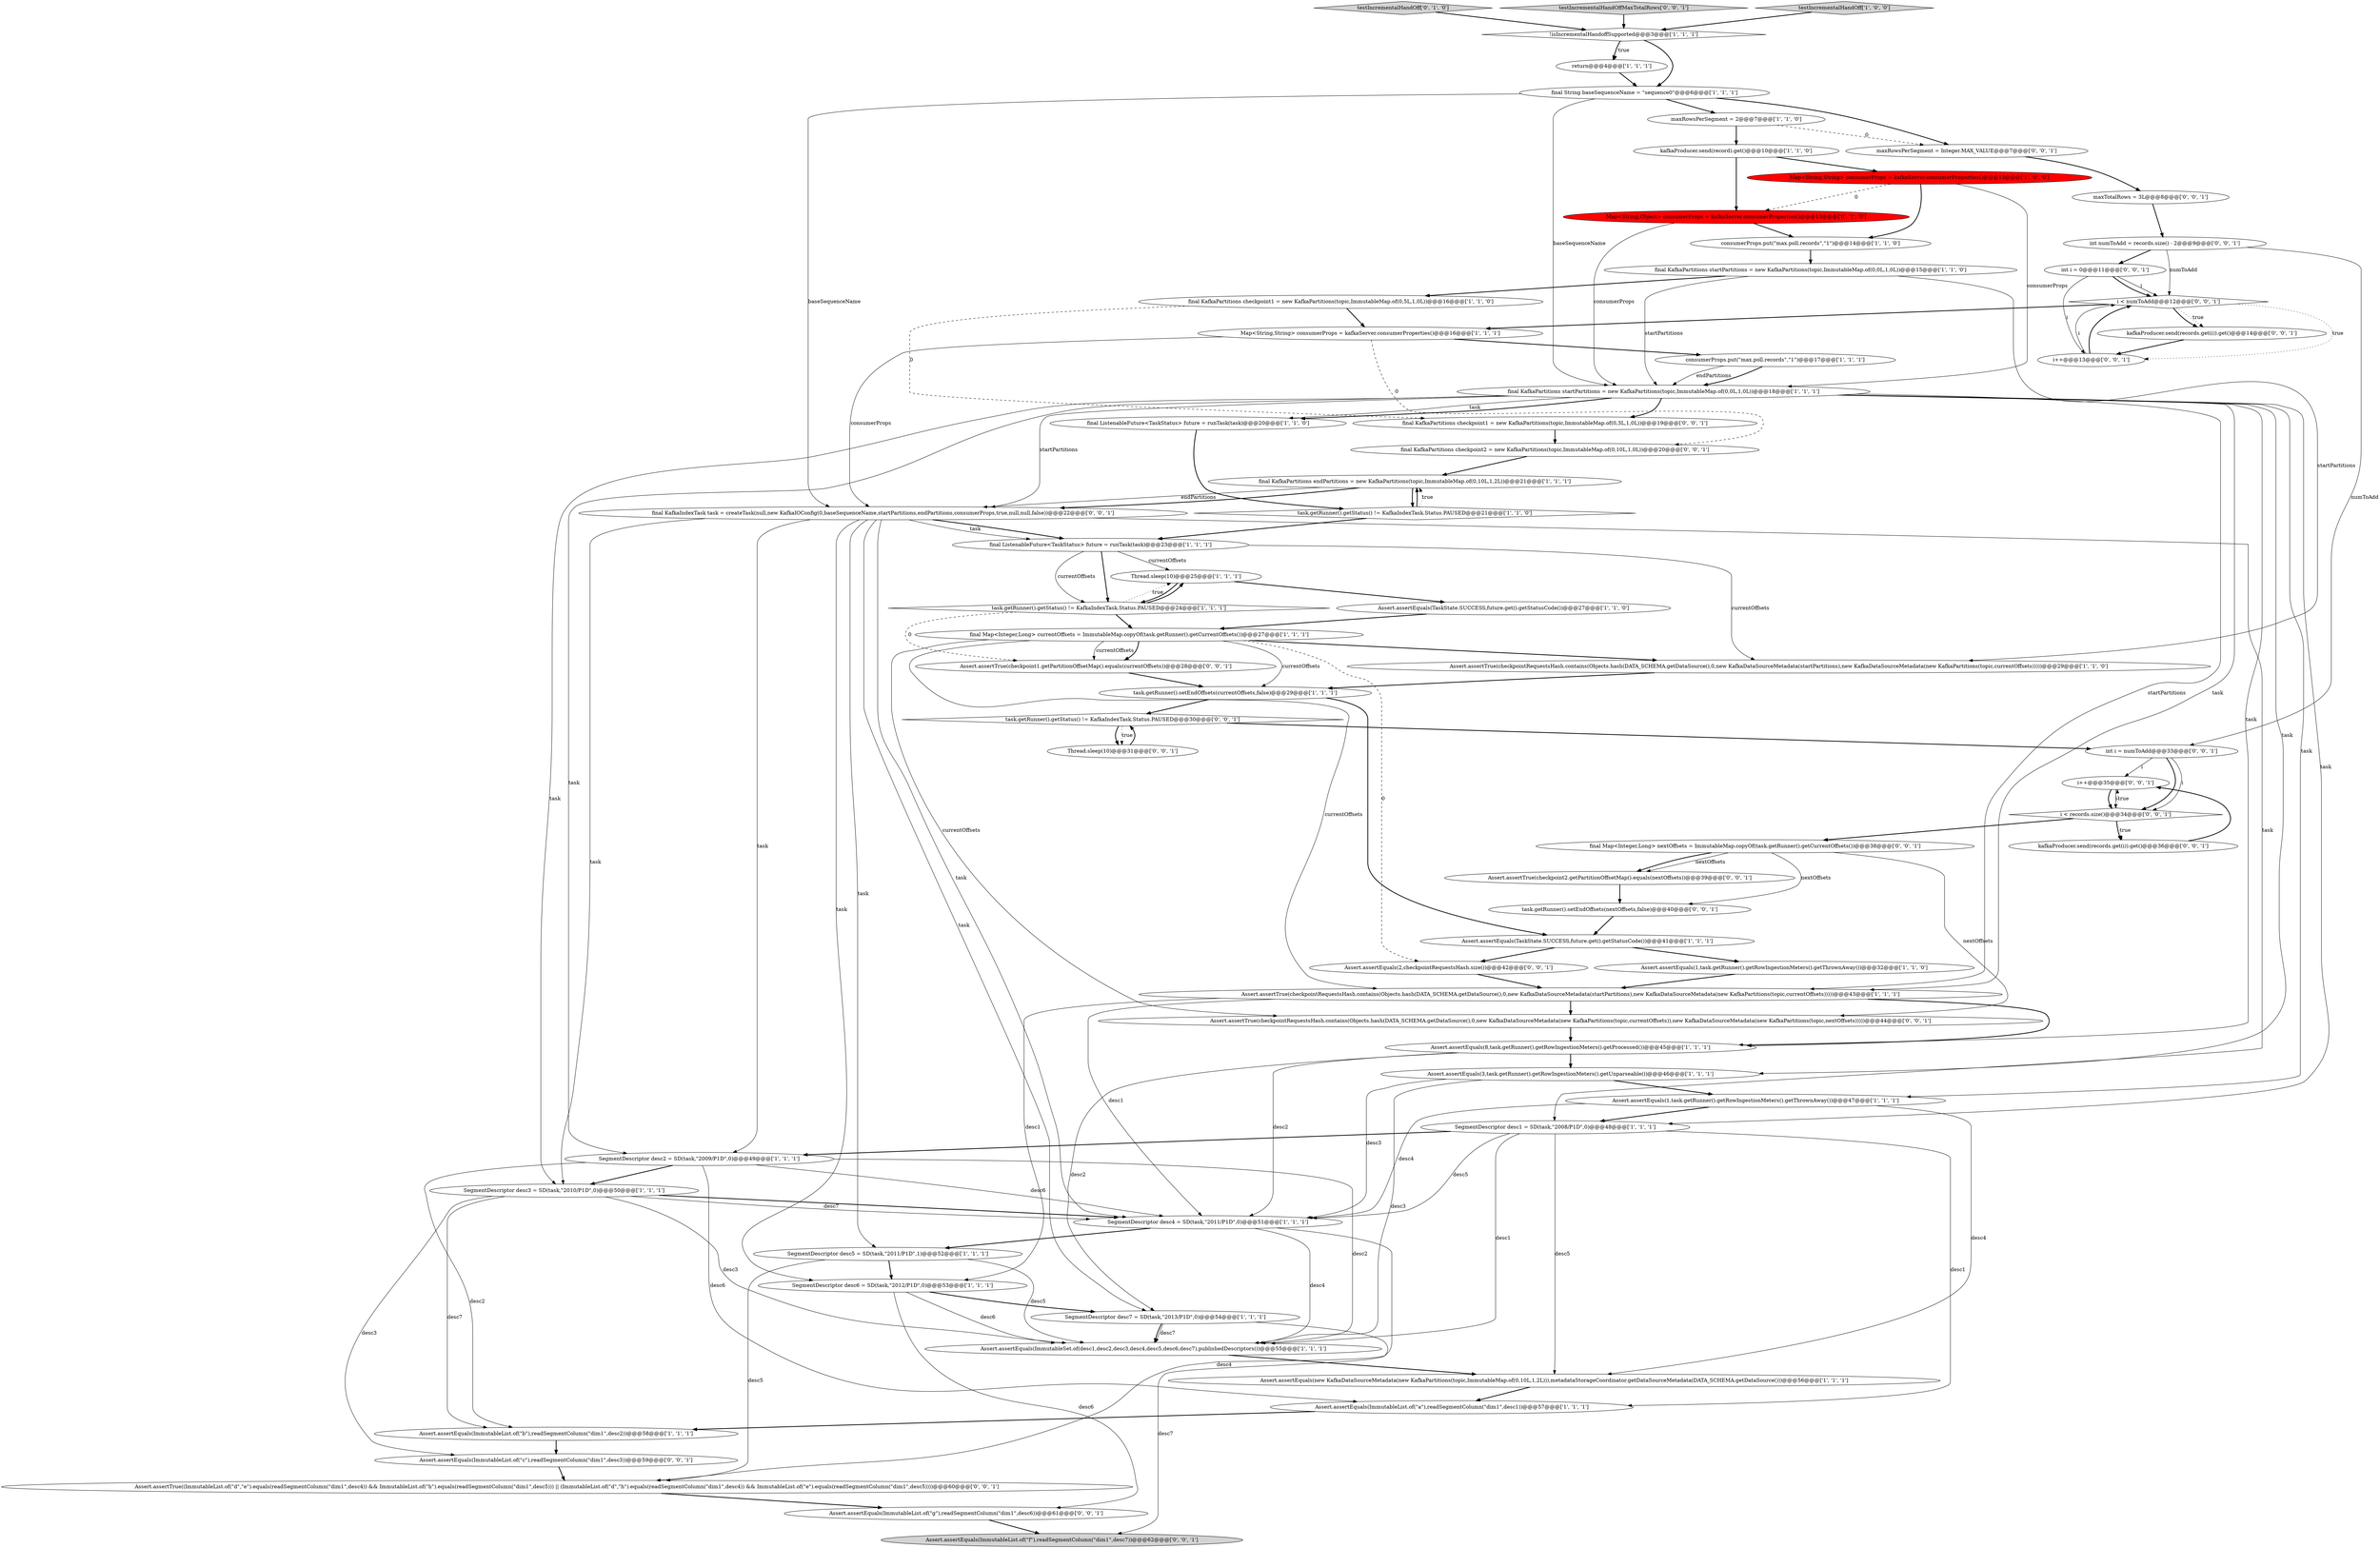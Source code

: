 digraph {
10 [style = filled, label = "Assert.assertEquals(8,task.getRunner().getRowIngestionMeters().getProcessed())@@@45@@@['1', '1', '1']", fillcolor = white, shape = ellipse image = "AAA0AAABBB1BBB"];
49 [style = filled, label = "Assert.assertTrue(checkpoint1.getPartitionOffsetMap().equals(currentOffsets))@@@28@@@['0', '0', '1']", fillcolor = white, shape = ellipse image = "AAA0AAABBB3BBB"];
33 [style = filled, label = "SegmentDescriptor desc1 = SD(task,\"2008/P1D\",0)@@@48@@@['1', '1', '1']", fillcolor = white, shape = ellipse image = "AAA0AAABBB1BBB"];
61 [style = filled, label = "i++@@@13@@@['0', '0', '1']", fillcolor = white, shape = ellipse image = "AAA0AAABBB3BBB"];
9 [style = filled, label = "final KafkaPartitions startPartitions = new KafkaPartitions(topic,ImmutableMap.of(0,0L,1,0L))@@@15@@@['1', '1', '0']", fillcolor = white, shape = ellipse image = "AAA0AAABBB1BBB"];
56 [style = filled, label = "i++@@@35@@@['0', '0', '1']", fillcolor = white, shape = ellipse image = "AAA0AAABBB3BBB"];
6 [style = filled, label = "Assert.assertEquals(1,task.getRunner().getRowIngestionMeters().getThrownAway())@@@47@@@['1', '1', '1']", fillcolor = white, shape = ellipse image = "AAA0AAABBB1BBB"];
17 [style = filled, label = "SegmentDescriptor desc4 = SD(task,\"2011/P1D\",0)@@@51@@@['1', '1', '1']", fillcolor = white, shape = ellipse image = "AAA0AAABBB1BBB"];
2 [style = filled, label = "Thread.sleep(10)@@@25@@@['1', '1', '1']", fillcolor = white, shape = ellipse image = "AAA0AAABBB1BBB"];
38 [style = filled, label = "Assert.assertEquals(ImmutableList.of(\"b\"),readSegmentColumn(\"dim1\",desc2))@@@58@@@['1', '1', '1']", fillcolor = white, shape = ellipse image = "AAA0AAABBB1BBB"];
41 [style = filled, label = "testIncrementalHandOff['0', '1', '0']", fillcolor = lightgray, shape = diamond image = "AAA0AAABBB2BBB"];
51 [style = filled, label = "Assert.assertTrue(checkpointRequestsHash.contains(Objects.hash(DATA_SCHEMA.getDataSource(),0,new KafkaDataSourceMetadata(new KafkaPartitions(topic,currentOffsets)),new KafkaDataSourceMetadata(new KafkaPartitions(topic,nextOffsets)))))@@@44@@@['0', '0', '1']", fillcolor = white, shape = ellipse image = "AAA0AAABBB3BBB"];
63 [style = filled, label = "Assert.assertEquals(ImmutableList.of(\"c\"),readSegmentColumn(\"dim1\",desc3))@@@59@@@['0', '0', '1']", fillcolor = white, shape = ellipse image = "AAA0AAABBB3BBB"];
0 [style = filled, label = "final Map<Integer,Long> currentOffsets = ImmutableMap.copyOf(task.getRunner().getCurrentOffsets())@@@27@@@['1', '1', '1']", fillcolor = white, shape = ellipse image = "AAA0AAABBB1BBB"];
22 [style = filled, label = "Assert.assertEquals(ImmutableList.of(\"a\"),readSegmentColumn(\"dim1\",desc1))@@@57@@@['1', '1', '1']", fillcolor = white, shape = ellipse image = "AAA0AAABBB1BBB"];
52 [style = filled, label = "int i = numToAdd@@@33@@@['0', '0', '1']", fillcolor = white, shape = ellipse image = "AAA0AAABBB3BBB"];
47 [style = filled, label = "i < numToAdd@@@12@@@['0', '0', '1']", fillcolor = white, shape = diamond image = "AAA0AAABBB3BBB"];
40 [style = filled, label = "Map<String,Object> consumerProps = kafkaServer.consumerProperties()@@@13@@@['0', '1', '0']", fillcolor = red, shape = ellipse image = "AAA1AAABBB2BBB"];
58 [style = filled, label = "Assert.assertEquals(2,checkpointRequestsHash.size())@@@42@@@['0', '0', '1']", fillcolor = white, shape = ellipse image = "AAA0AAABBB3BBB"];
20 [style = filled, label = "maxRowsPerSegment = 2@@@7@@@['1', '1', '0']", fillcolor = white, shape = ellipse image = "AAA0AAABBB1BBB"];
44 [style = filled, label = "Thread.sleep(10)@@@31@@@['0', '0', '1']", fillcolor = white, shape = ellipse image = "AAA0AAABBB3BBB"];
21 [style = filled, label = "Assert.assertEquals(TaskState.SUCCESS,future.get().getStatusCode())@@@41@@@['1', '1', '1']", fillcolor = white, shape = ellipse image = "AAA0AAABBB1BBB"];
12 [style = filled, label = "consumerProps.put(\"max.poll.records\",\"1\")@@@17@@@['1', '1', '1']", fillcolor = white, shape = ellipse image = "AAA0AAABBB1BBB"];
19 [style = filled, label = "return@@@4@@@['1', '1', '1']", fillcolor = white, shape = ellipse image = "AAA0AAABBB1BBB"];
42 [style = filled, label = "kafkaProducer.send(records.get(i)).get()@@@14@@@['0', '0', '1']", fillcolor = white, shape = ellipse image = "AAA0AAABBB3BBB"];
4 [style = filled, label = "final KafkaPartitions startPartitions = new KafkaPartitions(topic,ImmutableMap.of(0,0L,1,0L))@@@18@@@['1', '1', '1']", fillcolor = white, shape = ellipse image = "AAA0AAABBB1BBB"];
24 [style = filled, label = "final String baseSequenceName = \"sequence0\"@@@6@@@['1', '1', '1']", fillcolor = white, shape = ellipse image = "AAA0AAABBB1BBB"];
50 [style = filled, label = "Assert.assertEquals(ImmutableList.of(\"g\"),readSegmentColumn(\"dim1\",desc6))@@@61@@@['0', '0', '1']", fillcolor = white, shape = ellipse image = "AAA0AAABBB3BBB"];
60 [style = filled, label = "int i = 0@@@11@@@['0', '0', '1']", fillcolor = white, shape = ellipse image = "AAA0AAABBB3BBB"];
7 [style = filled, label = "Assert.assertTrue(checkpointRequestsHash.contains(Objects.hash(DATA_SCHEMA.getDataSource(),0,new KafkaDataSourceMetadata(startPartitions),new KafkaDataSourceMetadata(new KafkaPartitions(topic,currentOffsets)))))@@@29@@@['1', '1', '0']", fillcolor = white, shape = ellipse image = "AAA0AAABBB1BBB"];
3 [style = filled, label = "kafkaProducer.send(record).get()@@@10@@@['1', '1', '0']", fillcolor = white, shape = ellipse image = "AAA0AAABBB1BBB"];
18 [style = filled, label = "task.getRunner().getStatus() != KafkaIndexTask.Status.PAUSED@@@21@@@['1', '1', '0']", fillcolor = white, shape = diamond image = "AAA0AAABBB1BBB"];
25 [style = filled, label = "consumerProps.put(\"max.poll.records\",\"1\")@@@14@@@['1', '1', '0']", fillcolor = white, shape = ellipse image = "AAA0AAABBB1BBB"];
48 [style = filled, label = "testIncrementalHandOffMaxTotalRows['0', '0', '1']", fillcolor = lightgray, shape = diamond image = "AAA0AAABBB3BBB"];
57 [style = filled, label = "final KafkaPartitions checkpoint2 = new KafkaPartitions(topic,ImmutableMap.of(0,10L,1,0L))@@@20@@@['0', '0', '1']", fillcolor = white, shape = ellipse image = "AAA0AAABBB3BBB"];
8 [style = filled, label = "!isIncrementalHandoffSupported@@@3@@@['1', '1', '1']", fillcolor = white, shape = diamond image = "AAA0AAABBB1BBB"];
34 [style = filled, label = "SegmentDescriptor desc7 = SD(task,\"2013/P1D\",0)@@@54@@@['1', '1', '1']", fillcolor = white, shape = ellipse image = "AAA0AAABBB1BBB"];
68 [style = filled, label = "final KafkaIndexTask task = createTask(null,new KafkaIOConfig(0,baseSequenceName,startPartitions,endPartitions,consumerProps,true,null,null,false))@@@22@@@['0', '0', '1']", fillcolor = white, shape = ellipse image = "AAA0AAABBB3BBB"];
27 [style = filled, label = "Assert.assertEquals(new KafkaDataSourceMetadata(new KafkaPartitions(topic,ImmutableMap.of(0,10L,1,2L))),metadataStorageCoordinator.getDataSourceMetadata(DATA_SCHEMA.getDataSource()))@@@56@@@['1', '1', '1']", fillcolor = white, shape = ellipse image = "AAA0AAABBB1BBB"];
54 [style = filled, label = "task.getRunner().getStatus() != KafkaIndexTask.Status.PAUSED@@@30@@@['0', '0', '1']", fillcolor = white, shape = diamond image = "AAA0AAABBB3BBB"];
26 [style = filled, label = "SegmentDescriptor desc5 = SD(task,\"2011/P1D\",1)@@@52@@@['1', '1', '1']", fillcolor = white, shape = ellipse image = "AAA0AAABBB1BBB"];
30 [style = filled, label = "SegmentDescriptor desc2 = SD(task,\"2009/P1D\",0)@@@49@@@['1', '1', '1']", fillcolor = white, shape = ellipse image = "AAA0AAABBB1BBB"];
13 [style = filled, label = "task.getRunner().getStatus() != KafkaIndexTask.Status.PAUSED@@@24@@@['1', '1', '1']", fillcolor = white, shape = diamond image = "AAA0AAABBB1BBB"];
31 [style = filled, label = "Map<String,String> consumerProps = kafkaServer.consumerProperties()@@@13@@@['1', '0', '0']", fillcolor = red, shape = ellipse image = "AAA1AAABBB1BBB"];
43 [style = filled, label = "int numToAdd = records.size() - 2@@@9@@@['0', '0', '1']", fillcolor = white, shape = ellipse image = "AAA0AAABBB3BBB"];
23 [style = filled, label = "Assert.assertEquals(3,task.getRunner().getRowIngestionMeters().getUnparseable())@@@46@@@['1', '1', '1']", fillcolor = white, shape = ellipse image = "AAA0AAABBB1BBB"];
29 [style = filled, label = "final KafkaPartitions checkpoint1 = new KafkaPartitions(topic,ImmutableMap.of(0,5L,1,0L))@@@16@@@['1', '1', '0']", fillcolor = white, shape = ellipse image = "AAA0AAABBB1BBB"];
5 [style = filled, label = "Assert.assertEquals(ImmutableSet.of(desc1,desc2,desc3,desc4,desc5,desc6,desc7),publishedDescriptors())@@@55@@@['1', '1', '1']", fillcolor = white, shape = ellipse image = "AAA0AAABBB1BBB"];
14 [style = filled, label = "task.getRunner().setEndOffsets(currentOffsets,false)@@@29@@@['1', '1', '1']", fillcolor = white, shape = ellipse image = "AAA0AAABBB1BBB"];
62 [style = filled, label = "task.getRunner().setEndOffsets(nextOffsets,false)@@@40@@@['0', '0', '1']", fillcolor = white, shape = ellipse image = "AAA0AAABBB3BBB"];
67 [style = filled, label = "Assert.assertTrue((ImmutableList.of(\"d\",\"e\").equals(readSegmentColumn(\"dim1\",desc4)) && ImmutableList.of(\"h\").equals(readSegmentColumn(\"dim1\",desc5))) || (ImmutableList.of(\"d\",\"h\").equals(readSegmentColumn(\"dim1\",desc4)) && ImmutableList.of(\"e\").equals(readSegmentColumn(\"dim1\",desc5))))@@@60@@@['0', '0', '1']", fillcolor = white, shape = ellipse image = "AAA0AAABBB3BBB"];
11 [style = filled, label = "Map<String,String> consumerProps = kafkaServer.consumerProperties()@@@16@@@['1', '1', '1']", fillcolor = white, shape = ellipse image = "AAA0AAABBB1BBB"];
35 [style = filled, label = "final ListenableFuture<TaskStatus> future = runTask(task)@@@23@@@['1', '1', '1']", fillcolor = white, shape = ellipse image = "AAA0AAABBB1BBB"];
59 [style = filled, label = "final KafkaPartitions checkpoint1 = new KafkaPartitions(topic,ImmutableMap.of(0,3L,1,0L))@@@19@@@['0', '0', '1']", fillcolor = white, shape = ellipse image = "AAA0AAABBB3BBB"];
36 [style = filled, label = "Assert.assertEquals(TaskState.SUCCESS,future.get().getStatusCode())@@@27@@@['1', '1', '0']", fillcolor = white, shape = ellipse image = "AAA0AAABBB1BBB"];
15 [style = filled, label = "final ListenableFuture<TaskStatus> future = runTask(task)@@@20@@@['1', '1', '0']", fillcolor = white, shape = ellipse image = "AAA0AAABBB1BBB"];
39 [style = filled, label = "testIncrementalHandOff['1', '0', '0']", fillcolor = lightgray, shape = diamond image = "AAA0AAABBB1BBB"];
16 [style = filled, label = "Assert.assertTrue(checkpointRequestsHash.contains(Objects.hash(DATA_SCHEMA.getDataSource(),0,new KafkaDataSourceMetadata(startPartitions),new KafkaDataSourceMetadata(new KafkaPartitions(topic,currentOffsets)))))@@@43@@@['1', '1', '1']", fillcolor = white, shape = ellipse image = "AAA0AAABBB1BBB"];
65 [style = filled, label = "kafkaProducer.send(records.get(i)).get()@@@36@@@['0', '0', '1']", fillcolor = white, shape = ellipse image = "AAA0AAABBB3BBB"];
66 [style = filled, label = "Assert.assertTrue(checkpoint2.getPartitionOffsetMap().equals(nextOffsets))@@@39@@@['0', '0', '1']", fillcolor = white, shape = ellipse image = "AAA0AAABBB3BBB"];
32 [style = filled, label = "Assert.assertEquals(1,task.getRunner().getRowIngestionMeters().getThrownAway())@@@32@@@['1', '1', '0']", fillcolor = white, shape = ellipse image = "AAA0AAABBB1BBB"];
46 [style = filled, label = "maxRowsPerSegment = Integer.MAX_VALUE@@@7@@@['0', '0', '1']", fillcolor = white, shape = ellipse image = "AAA0AAABBB3BBB"];
37 [style = filled, label = "SegmentDescriptor desc3 = SD(task,\"2010/P1D\",0)@@@50@@@['1', '1', '1']", fillcolor = white, shape = ellipse image = "AAA0AAABBB1BBB"];
55 [style = filled, label = "final Map<Integer,Long> nextOffsets = ImmutableMap.copyOf(task.getRunner().getCurrentOffsets())@@@38@@@['0', '0', '1']", fillcolor = white, shape = ellipse image = "AAA0AAABBB3BBB"];
28 [style = filled, label = "final KafkaPartitions endPartitions = new KafkaPartitions(topic,ImmutableMap.of(0,10L,1,2L))@@@21@@@['1', '1', '1']", fillcolor = white, shape = ellipse image = "AAA0AAABBB1BBB"];
64 [style = filled, label = "i < records.size()@@@34@@@['0', '0', '1']", fillcolor = white, shape = diamond image = "AAA0AAABBB3BBB"];
53 [style = filled, label = "Assert.assertEquals(ImmutableList.of(\"f\"),readSegmentColumn(\"dim1\",desc7))@@@62@@@['0', '0', '1']", fillcolor = lightgray, shape = ellipse image = "AAA0AAABBB3BBB"];
45 [style = filled, label = "maxTotalRows = 3L@@@8@@@['0', '0', '1']", fillcolor = white, shape = ellipse image = "AAA0AAABBB3BBB"];
1 [style = filled, label = "SegmentDescriptor desc6 = SD(task,\"2012/P1D\",0)@@@53@@@['1', '1', '1']", fillcolor = white, shape = ellipse image = "AAA0AAABBB1BBB"];
16->51 [style = bold, label=""];
33->5 [style = solid, label="desc1"];
68->35 [style = bold, label=""];
11->68 [style = solid, label="consumerProps"];
60->47 [style = solid, label="i"];
43->60 [style = bold, label=""];
52->64 [style = bold, label=""];
68->17 [style = solid, label="task"];
17->5 [style = solid, label="desc4"];
56->64 [style = bold, label=""];
41->8 [style = bold, label=""];
49->14 [style = bold, label=""];
4->15 [style = bold, label=""];
21->58 [style = bold, label=""];
6->27 [style = solid, label="desc4"];
4->23 [style = solid, label="task"];
40->25 [style = bold, label=""];
59->57 [style = bold, label=""];
31->40 [style = dashed, label="0"];
65->56 [style = bold, label=""];
66->62 [style = bold, label=""];
4->6 [style = solid, label="task"];
23->5 [style = solid, label="desc3"];
51->10 [style = bold, label=""];
56->64 [style = solid, label="i"];
47->11 [style = bold, label=""];
35->2 [style = solid, label="currentOffsets"];
16->1 [style = solid, label="desc1"];
19->24 [style = bold, label=""];
7->14 [style = bold, label=""];
1->50 [style = solid, label="desc6"];
4->59 [style = bold, label=""];
4->16 [style = solid, label="task"];
20->46 [style = dashed, label="0"];
36->0 [style = bold, label=""];
60->47 [style = bold, label=""];
26->5 [style = solid, label="desc5"];
45->43 [style = bold, label=""];
10->17 [style = solid, label="desc2"];
2->36 [style = bold, label=""];
47->61 [style = dotted, label="true"];
18->35 [style = bold, label=""];
37->38 [style = solid, label="desc7"];
31->4 [style = solid, label="consumerProps"];
55->66 [style = solid, label="nextOffsets"];
9->29 [style = bold, label=""];
55->51 [style = solid, label="nextOffsets"];
43->52 [style = solid, label="numToAdd"];
24->46 [style = bold, label=""];
35->13 [style = solid, label="currentOffsets"];
64->65 [style = dotted, label="true"];
43->47 [style = solid, label="numToAdd"];
54->52 [style = bold, label=""];
28->18 [style = bold, label=""];
58->16 [style = bold, label=""];
12->4 [style = solid, label="endPartitions"];
37->17 [style = solid, label="desc7"];
26->1 [style = bold, label=""];
39->8 [style = bold, label=""];
4->15 [style = solid, label="task"];
11->12 [style = bold, label=""];
20->3 [style = bold, label=""];
37->63 [style = solid, label="desc3"];
27->22 [style = bold, label=""];
18->28 [style = bold, label=""];
0->7 [style = bold, label=""];
17->67 [style = solid, label="desc4"];
24->20 [style = bold, label=""];
22->38 [style = bold, label=""];
9->7 [style = solid, label="startPartitions"];
0->58 [style = dashed, label="0"];
54->44 [style = bold, label=""];
47->42 [style = dotted, label="true"];
34->53 [style = solid, label="desc7"];
9->4 [style = solid, label="startPartitions"];
33->30 [style = bold, label=""];
13->49 [style = dashed, label="0"];
61->47 [style = solid, label="i"];
0->16 [style = solid, label="currentOffsets"];
55->66 [style = bold, label=""];
14->21 [style = bold, label=""];
29->11 [style = bold, label=""];
42->61 [style = bold, label=""];
8->19 [style = dotted, label="true"];
13->0 [style = bold, label=""];
8->24 [style = bold, label=""];
44->54 [style = bold, label=""];
31->25 [style = bold, label=""];
10->34 [style = solid, label="desc2"];
33->27 [style = solid, label="desc5"];
24->68 [style = solid, label="baseSequenceName"];
47->42 [style = bold, label=""];
64->55 [style = bold, label=""];
54->44 [style = dotted, label="true"];
25->9 [style = bold, label=""];
34->5 [style = solid, label="desc7"];
4->16 [style = solid, label="startPartitions"];
68->1 [style = solid, label="task"];
68->34 [style = solid, label="task"];
32->16 [style = bold, label=""];
68->30 [style = solid, label="task"];
4->37 [style = solid, label="task"];
4->33 [style = solid, label="task"];
0->49 [style = solid, label="currentOffsets"];
13->2 [style = dotted, label="true"];
64->56 [style = dotted, label="true"];
1->34 [style = bold, label=""];
68->35 [style = solid, label="task"];
24->4 [style = solid, label="baseSequenceName"];
0->49 [style = bold, label=""];
10->23 [style = bold, label=""];
6->33 [style = bold, label=""];
23->6 [style = bold, label=""];
64->65 [style = bold, label=""];
4->68 [style = solid, label="startPartitions"];
63->67 [style = bold, label=""];
30->5 [style = solid, label="desc2"];
23->17 [style = solid, label="desc3"];
33->17 [style = solid, label="desc5"];
4->30 [style = solid, label="task"];
29->59 [style = dashed, label="0"];
60->61 [style = solid, label="i"];
11->57 [style = dashed, label="0"];
13->2 [style = bold, label=""];
1->5 [style = solid, label="desc6"];
68->26 [style = solid, label="task"];
17->26 [style = bold, label=""];
16->17 [style = solid, label="desc1"];
28->68 [style = solid, label="endPartitions"];
35->7 [style = solid, label="currentOffsets"];
3->40 [style = bold, label=""];
16->10 [style = bold, label=""];
57->28 [style = bold, label=""];
3->31 [style = bold, label=""];
8->19 [style = bold, label=""];
34->5 [style = bold, label=""];
68->37 [style = solid, label="task"];
52->64 [style = solid, label="i"];
37->17 [style = bold, label=""];
28->68 [style = bold, label=""];
30->37 [style = bold, label=""];
48->8 [style = bold, label=""];
15->18 [style = bold, label=""];
52->56 [style = solid, label="i"];
2->13 [style = bold, label=""];
14->54 [style = bold, label=""];
30->17 [style = solid, label="desc6"];
68->33 [style = solid, label="task"];
0->14 [style = solid, label="currentOffsets"];
67->50 [style = bold, label=""];
12->4 [style = bold, label=""];
6->17 [style = solid, label="desc4"];
61->47 [style = bold, label=""];
18->28 [style = dotted, label="true"];
38->63 [style = bold, label=""];
21->32 [style = bold, label=""];
4->10 [style = solid, label="task"];
46->45 [style = bold, label=""];
55->62 [style = solid, label="nextOffsets"];
30->22 [style = solid, label="desc6"];
30->38 [style = solid, label="desc2"];
5->27 [style = bold, label=""];
33->22 [style = solid, label="desc1"];
35->13 [style = bold, label=""];
0->51 [style = solid, label="currentOffsets"];
40->4 [style = solid, label="consumerProps"];
50->53 [style = bold, label=""];
37->5 [style = solid, label="desc3"];
62->21 [style = bold, label=""];
26->67 [style = solid, label="desc5"];
}
